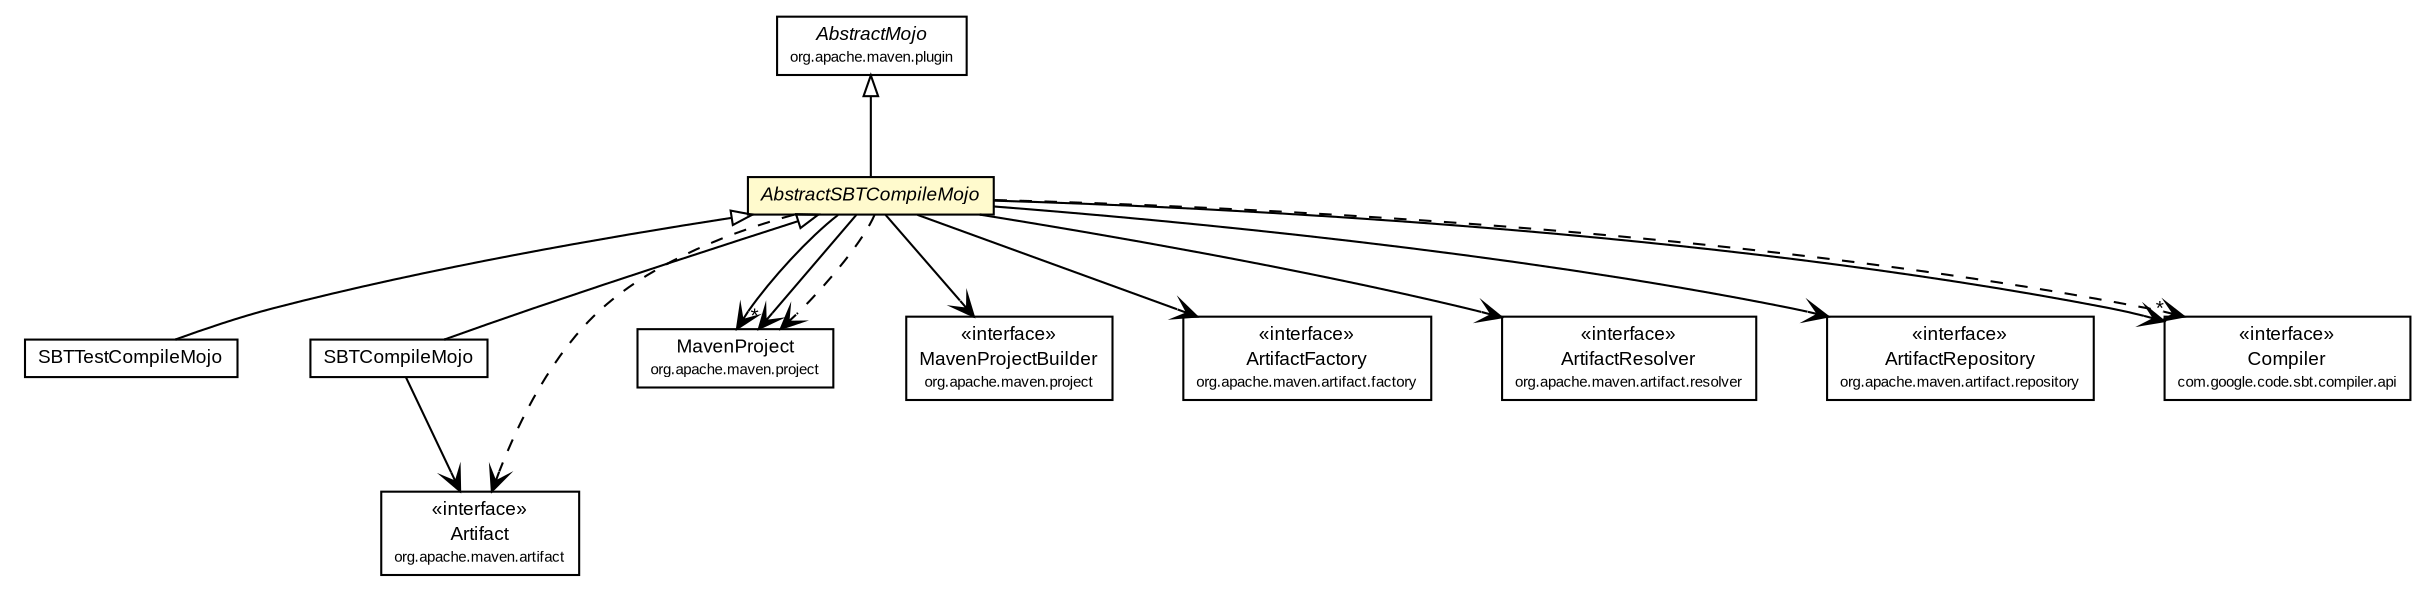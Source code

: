 #!/usr/local/bin/dot
#
# Class diagram 
# Generated by UMLGraph version R5_6-24-gf6e263 (http://www.umlgraph.org/)
#

digraph G {
	edge [fontname="arial",fontsize=10,labelfontname="arial",labelfontsize=10];
	node [fontname="arial",fontsize=10,shape=plaintext];
	nodesep=0.25;
	ranksep=0.5;
	// com.google.code.sbt.compiler.plugin.SBTTestCompileMojo
	c25 [label=<<table title="com.google.code.sbt.compiler.plugin.SBTTestCompileMojo" border="0" cellborder="1" cellspacing="0" cellpadding="2" port="p" href="./SBTTestCompileMojo.html">
		<tr><td><table border="0" cellspacing="0" cellpadding="1">
<tr><td align="center" balign="center"> SBTTestCompileMojo </td></tr>
		</table></td></tr>
		</table>>, URL="./SBTTestCompileMojo.html", fontname="arial", fontcolor="black", fontsize=9.0];
	// com.google.code.sbt.compiler.plugin.SBTCompileMojo
	c27 [label=<<table title="com.google.code.sbt.compiler.plugin.SBTCompileMojo" border="0" cellborder="1" cellspacing="0" cellpadding="2" port="p" href="./SBTCompileMojo.html">
		<tr><td><table border="0" cellspacing="0" cellpadding="1">
<tr><td align="center" balign="center"> SBTCompileMojo </td></tr>
		</table></td></tr>
		</table>>, URL="./SBTCompileMojo.html", fontname="arial", fontcolor="black", fontsize=9.0];
	// com.google.code.sbt.compiler.plugin.AbstractSBTCompileMojo
	c37 [label=<<table title="com.google.code.sbt.compiler.plugin.AbstractSBTCompileMojo" border="0" cellborder="1" cellspacing="0" cellpadding="2" port="p" bgcolor="lemonChiffon" href="./AbstractSBTCompileMojo.html">
		<tr><td><table border="0" cellspacing="0" cellpadding="1">
<tr><td align="center" balign="center"><font face="arial italic"> AbstractSBTCompileMojo </font></td></tr>
		</table></td></tr>
		</table>>, URL="./AbstractSBTCompileMojo.html", fontname="arial", fontcolor="black", fontsize=9.0];
	//com.google.code.sbt.compiler.plugin.SBTTestCompileMojo extends com.google.code.sbt.compiler.plugin.AbstractSBTCompileMojo
	c37:p -> c25:p [dir=back,arrowtail=empty];
	//com.google.code.sbt.compiler.plugin.SBTCompileMojo extends com.google.code.sbt.compiler.plugin.AbstractSBTCompileMojo
	c37:p -> c27:p [dir=back,arrowtail=empty];
	//com.google.code.sbt.compiler.plugin.AbstractSBTCompileMojo extends org.apache.maven.plugin.AbstractMojo
	c40:p -> c37:p [dir=back,arrowtail=empty];
	// com.google.code.sbt.compiler.plugin.SBTCompileMojo NAVASSOC org.apache.maven.artifact.Artifact
	c27:p -> c48:p [taillabel="", label="", headlabel="", fontname="arial", fontcolor="black", fontsize=10.0, color="black", arrowhead=open];
	// com.google.code.sbt.compiler.plugin.AbstractSBTCompileMojo NAVASSOC org.apache.maven.project.MavenProject
	c37:p -> c72:p [taillabel="", label="", headlabel="", fontname="arial", fontcolor="black", fontsize=10.0, color="black", arrowhead=open];
	// com.google.code.sbt.compiler.plugin.AbstractSBTCompileMojo NAVASSOC org.apache.maven.project.MavenProjectBuilder
	c37:p -> c75:p [taillabel="", label="", headlabel="", fontname="arial", fontcolor="black", fontsize=10.0, color="black", arrowhead=open];
	// com.google.code.sbt.compiler.plugin.AbstractSBTCompileMojo NAVASSOC org.apache.maven.project.MavenProject
	c37:p -> c72:p [taillabel="", label="", headlabel="*", fontname="arial", fontcolor="black", fontsize=10.0, color="black", arrowhead=open];
	// com.google.code.sbt.compiler.plugin.AbstractSBTCompileMojo NAVASSOC org.apache.maven.artifact.factory.ArtifactFactory
	c37:p -> c76:p [taillabel="", label="", headlabel="", fontname="arial", fontcolor="black", fontsize=10.0, color="black", arrowhead=open];
	// com.google.code.sbt.compiler.plugin.AbstractSBTCompileMojo NAVASSOC org.apache.maven.artifact.resolver.ArtifactResolver
	c37:p -> c78:p [taillabel="", label="", headlabel="", fontname="arial", fontcolor="black", fontsize=10.0, color="black", arrowhead=open];
	// com.google.code.sbt.compiler.plugin.AbstractSBTCompileMojo NAVASSOC org.apache.maven.artifact.repository.ArtifactRepository
	c37:p -> c80:p [taillabel="", label="", headlabel="", fontname="arial", fontcolor="black", fontsize=10.0, color="black", arrowhead=open];
	// com.google.code.sbt.compiler.plugin.AbstractSBTCompileMojo NAVASSOC com.google.code.sbt.compiler.api.Compiler
	c37:p -> c81:p [taillabel="", label="", headlabel="*", fontname="arial", fontcolor="black", fontsize=10.0, color="black", arrowhead=open];
	// com.google.code.sbt.compiler.plugin.AbstractSBTCompileMojo DEPEND org.apache.maven.artifact.Artifact
	c37:p -> c48:p [taillabel="", label="", headlabel="", fontname="arial", fontcolor="black", fontsize=10.0, color="black", arrowhead=open, style=dashed];
	// com.google.code.sbt.compiler.plugin.AbstractSBTCompileMojo DEPEND com.google.code.sbt.compiler.api.Compiler
	c37:p -> c81:p [taillabel="", label="", headlabel="", fontname="arial", fontcolor="black", fontsize=10.0, color="black", arrowhead=open, style=dashed];
	// com.google.code.sbt.compiler.plugin.AbstractSBTCompileMojo DEPEND org.apache.maven.project.MavenProject
	c37:p -> c72:p [taillabel="", label="", headlabel="", fontname="arial", fontcolor="black", fontsize=10.0, color="black", arrowhead=open, style=dashed];
	// org.apache.maven.plugin.AbstractMojo
	c40 [label=<<table title="org.apache.maven.plugin.AbstractMojo" border="0" cellborder="1" cellspacing="0" cellpadding="2" port="p" href="http://maven.apache.org/ref/2.2.1/maven-plugin-api/apidocs/org/apache/maven/plugin/AbstractMojo.html">
		<tr><td><table border="0" cellspacing="0" cellpadding="1">
<tr><td align="center" balign="center"><font face="arial italic"> AbstractMojo </font></td></tr>
<tr><td align="center" balign="center"><font point-size="7.0"> org.apache.maven.plugin </font></td></tr>
		</table></td></tr>
		</table>>, URL="http://maven.apache.org/ref/2.2.1/maven-plugin-api/apidocs/org/apache/maven/plugin/AbstractMojo.html", fontname="arial", fontcolor="black", fontsize=9.0];
	// org.apache.maven.artifact.repository.ArtifactRepository
	c80 [label=<<table title="org.apache.maven.artifact.repository.ArtifactRepository" border="0" cellborder="1" cellspacing="0" cellpadding="2" port="p" href="http://maven.apache.org/ref/2.2.1/maven-artifact/apidocs/org/apache/maven/artifact/repository/ArtifactRepository.html">
		<tr><td><table border="0" cellspacing="0" cellpadding="1">
<tr><td align="center" balign="center"> &#171;interface&#187; </td></tr>
<tr><td align="center" balign="center"> ArtifactRepository </td></tr>
<tr><td align="center" balign="center"><font point-size="7.0"> org.apache.maven.artifact.repository </font></td></tr>
		</table></td></tr>
		</table>>, URL="http://maven.apache.org/ref/2.2.1/maven-artifact/apidocs/org/apache/maven/artifact/repository/ArtifactRepository.html", fontname="arial", fontcolor="black", fontsize=9.0];
	// org.apache.maven.artifact.Artifact
	c48 [label=<<table title="org.apache.maven.artifact.Artifact" border="0" cellborder="1" cellspacing="0" cellpadding="2" port="p" href="http://maven.apache.org/ref/2.2.1/maven-artifact/apidocs/org/apache/maven/artifact/Artifact.html">
		<tr><td><table border="0" cellspacing="0" cellpadding="1">
<tr><td align="center" balign="center"> &#171;interface&#187; </td></tr>
<tr><td align="center" balign="center"> Artifact </td></tr>
<tr><td align="center" balign="center"><font point-size="7.0"> org.apache.maven.artifact </font></td></tr>
		</table></td></tr>
		</table>>, URL="http://maven.apache.org/ref/2.2.1/maven-artifact/apidocs/org/apache/maven/artifact/Artifact.html", fontname="arial", fontcolor="black", fontsize=9.0];
	// org.apache.maven.project.MavenProjectBuilder
	c75 [label=<<table title="org.apache.maven.project.MavenProjectBuilder" border="0" cellborder="1" cellspacing="0" cellpadding="2" port="p" href="http://maven.apache.org/ref/2.2.1/maven-project/apidocs/org/apache/maven/project/MavenProjectBuilder.html">
		<tr><td><table border="0" cellspacing="0" cellpadding="1">
<tr><td align="center" balign="center"> &#171;interface&#187; </td></tr>
<tr><td align="center" balign="center"> MavenProjectBuilder </td></tr>
<tr><td align="center" balign="center"><font point-size="7.0"> org.apache.maven.project </font></td></tr>
		</table></td></tr>
		</table>>, URL="http://maven.apache.org/ref/2.2.1/maven-project/apidocs/org/apache/maven/project/MavenProjectBuilder.html", fontname="arial", fontcolor="black", fontsize=9.0];
	// org.apache.maven.project.MavenProject
	c72 [label=<<table title="org.apache.maven.project.MavenProject" border="0" cellborder="1" cellspacing="0" cellpadding="2" port="p" href="http://maven.apache.org/ref/2.2.1/maven-project/apidocs/org/apache/maven/project/MavenProject.html">
		<tr><td><table border="0" cellspacing="0" cellpadding="1">
<tr><td align="center" balign="center"> MavenProject </td></tr>
<tr><td align="center" balign="center"><font point-size="7.0"> org.apache.maven.project </font></td></tr>
		</table></td></tr>
		</table>>, URL="http://maven.apache.org/ref/2.2.1/maven-project/apidocs/org/apache/maven/project/MavenProject.html", fontname="arial", fontcolor="black", fontsize=9.0];
	// com.google.code.sbt.compiler.api.Compiler
	c81 [label=<<table title="com.google.code.sbt.compiler.api.Compiler" border="0" cellborder="1" cellspacing="0" cellpadding="2" port="p" href="https://sbt-compiler-maven-plugin.googlecode.com/svn/mavensite/1.0.0-beta3/sbt-compiler-api/apidocs/com/google/code/sbt/compiler/api/Compiler.html">
		<tr><td><table border="0" cellspacing="0" cellpadding="1">
<tr><td align="center" balign="center"> &#171;interface&#187; </td></tr>
<tr><td align="center" balign="center"> Compiler </td></tr>
<tr><td align="center" balign="center"><font point-size="7.0"> com.google.code.sbt.compiler.api </font></td></tr>
		</table></td></tr>
		</table>>, URL="https://sbt-compiler-maven-plugin.googlecode.com/svn/mavensite/1.0.0-beta3/sbt-compiler-api/apidocs/com/google/code/sbt/compiler/api/Compiler.html", fontname="arial", fontcolor="black", fontsize=9.0];
	// org.apache.maven.artifact.resolver.ArtifactResolver
	c78 [label=<<table title="org.apache.maven.artifact.resolver.ArtifactResolver" border="0" cellborder="1" cellspacing="0" cellpadding="2" port="p" href="http://maven.apache.org/ref/2.2.1/maven-artifact/apidocs/org/apache/maven/artifact/resolver/ArtifactResolver.html">
		<tr><td><table border="0" cellspacing="0" cellpadding="1">
<tr><td align="center" balign="center"> &#171;interface&#187; </td></tr>
<tr><td align="center" balign="center"> ArtifactResolver </td></tr>
<tr><td align="center" balign="center"><font point-size="7.0"> org.apache.maven.artifact.resolver </font></td></tr>
		</table></td></tr>
		</table>>, URL="http://maven.apache.org/ref/2.2.1/maven-artifact/apidocs/org/apache/maven/artifact/resolver/ArtifactResolver.html", fontname="arial", fontcolor="black", fontsize=9.0];
	// org.apache.maven.artifact.factory.ArtifactFactory
	c76 [label=<<table title="org.apache.maven.artifact.factory.ArtifactFactory" border="0" cellborder="1" cellspacing="0" cellpadding="2" port="p" href="http://maven.apache.org/ref/2.2.1/maven-artifact/apidocs/org/apache/maven/artifact/factory/ArtifactFactory.html">
		<tr><td><table border="0" cellspacing="0" cellpadding="1">
<tr><td align="center" balign="center"> &#171;interface&#187; </td></tr>
<tr><td align="center" balign="center"> ArtifactFactory </td></tr>
<tr><td align="center" balign="center"><font point-size="7.0"> org.apache.maven.artifact.factory </font></td></tr>
		</table></td></tr>
		</table>>, URL="http://maven.apache.org/ref/2.2.1/maven-artifact/apidocs/org/apache/maven/artifact/factory/ArtifactFactory.html", fontname="arial", fontcolor="black", fontsize=9.0];
}

